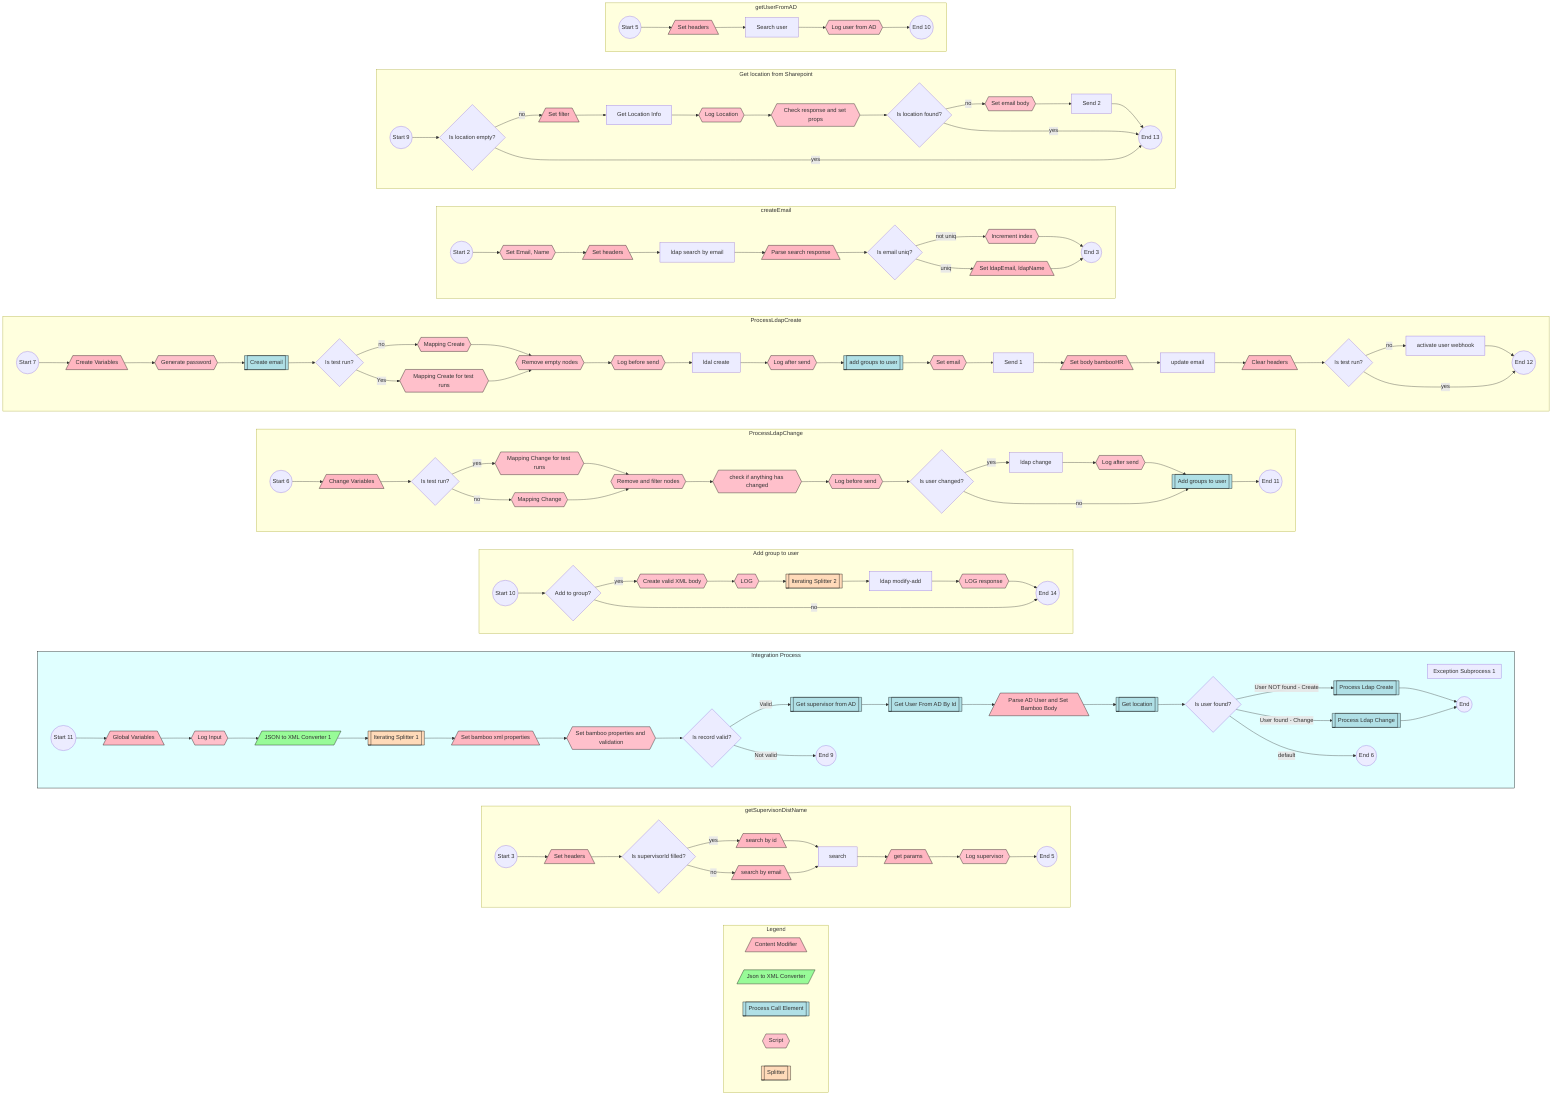 flowchart LR
subgraph Legend
  direction LR
      legendEnricher[/Content Modifier\]:::classEnricher

      legendJsonToXmlConverter[/Json to XML Converter/]:::classJsonToXmlConverter

      legendProcessCallElement[[Process Call Element]]:::classProcessCallElement

      legendScript{{Script}}:::classScript

      legendSplitter[[Splitter]]:::classSplitter

end
  subgraph Process_98956[getSupervisonDistName]
    direction LR
    StartEvent_98957((Start 3))
    EndEvent_98958((End 5))
    CallActivity_1462497{{Log supervisor}}:::classScript
    CallActivity_1462484[/search by id\]:::classEnricher
    CallActivity_98969[/get params\]:::classEnricher
    CallActivity_1462388[/Set headers\]:::classEnricher
    CallActivity_1462487[/search by email\]:::classEnricher
    ExclusiveGateway_1462481{Is supervisorId filled?}
    ServiceTask_98960[search]
    StartEvent_98957 --> CallActivity_1462388
    CallActivity_1462497 --> EndEvent_98958
    ServiceTask_98960 --> CallActivity_98969
    CallActivity_1462484 --> ServiceTask_98960
    CallActivity_98969 --> CallActivity_1462497
    CallActivity_1462388 --> ExclusiveGateway_1462481
    CallActivity_1462487 --> ServiceTask_98960
    ExclusiveGateway_1462481 -->|no|CallActivity_1462487
    ExclusiveGateway_1462481 -->|yes|CallActivity_1462484
  end
  subgraph Process_1[Integration Process]
    direction LR
    StartEvent_1462603((Start 11))
    EndEvent_1462386((End 9))
    EndEvent_98990((End 6))
    EndEvent_2((End))
    CallActivity_22{{Log Input}}:::classScript
    CallActivity_98899{{Set bamboo properties and validation}}:::classScript
    CallActivity_13[[Iterating Splitter 1]]:::classSplitter
    CallActivity_9[/JSON to XML Converter 1/]:::classJsonToXmlConverter
    CallActivity_1462449[[Get location]]:::classProcessCallElement
    CallActivity_1462428[[Process Ldap Create]]:::classProcessCallElement
    CallActivity_1462419[[Process Ldap Change]]:::classProcessCallElement
    CallActivity_98985[[Get supervisor from AD]]:::classProcessCallElement
    CallActivity_1462404[[Get User From AD By Id]]:::classProcessCallElement
    CallActivity_17[/Global Variables\]:::classEnricher
    CallActivity_4973[/Set bamboo xml properties\]:::classEnricher
    CallActivity_4975[/Parse AD User and Set Bamboo Body\]:::classEnricher
    ExclusiveGateway_4977{Is user found?}
    ExclusiveGateway_1462383{Is record valid?}
  subgraph SubProcess_213[Exception Subprocess 1]
    direction LR
  end
    CallActivity_22 --> CallActivity_9
    CallActivity_98899 --> ExclusiveGateway_1462383
    StartEvent_1462603 --> CallActivity_17
    CallActivity_13 --> CallActivity_4973
    CallActivity_9 --> CallActivity_13
    CallActivity_1462449 --> ExclusiveGateway_4977
    CallActivity_1462428 --> EndEvent_2
    CallActivity_1462419 --> EndEvent_2
    CallActivity_98985 --> CallActivity_1462404
    CallActivity_1462404 --> CallActivity_4975
    CallActivity_17 --> CallActivity_22
    CallActivity_4973 --> CallActivity_98899
    CallActivity_4975 --> CallActivity_1462449
    ExclusiveGateway_4977 -->|User NOT found - Create|CallActivity_1462428
    ExclusiveGateway_4977 -->|default|EndEvent_98990
    ExclusiveGateway_4977 -->|User found - Change|CallActivity_1462419
    ExclusiveGateway_1462383 -->|Not valid|EndEvent_1462386
    ExclusiveGateway_1462383 -->|Valid|CallActivity_98985
  end
  subgraph Process_1462506[Add group to user]
    direction LR
    StartEvent_1462507((Start 10))
    EndEvent_1462508((End 14))
    CallActivity_1462528{{LOG}}:::classScript
    CallActivity_1462522{{Create valid XML body}}:::classScript
    CallActivity_1462520{{LOG response}}:::classScript
    CallActivity_1462513[[Iterating Splitter 2]]:::classSplitter
    ExclusiveGateway_1462540{Add to group?}
    ServiceTask_1462517[ldap modify-add]
    StartEvent_1462507 --> ExclusiveGateway_1462540
    CallActivity_1462528 --> CallActivity_1462513
    CallActivity_1462522 --> CallActivity_1462528
    CallActivity_1462520 --> EndEvent_1462508
    ServiceTask_1462517 --> CallActivity_1462520
    CallActivity_1462513 --> ServiceTask_1462517
    ExclusiveGateway_1462540 -->|no|EndEvent_1462508
    ExclusiveGateway_1462540 -->|yes|CallActivity_1462522
  end
  subgraph Process_1462415[ProcessLdapChange]
    direction LR
    StartEvent_1462416((Start 6))
    EndEvent_1462417((End 11))
    CallActivity_1462439{{Mapping Change for test runs}}:::classScript
    CallActivity_4984{{Remove and filter nodes}}:::classScript
    CallActivity_1462479{{check if anything has changed}}:::classScript
    CallActivity_98893{{Log after send}}:::classScript
    CallActivity_4987{{Log before send}}:::classScript
    CallActivity_1462598{{Mapping Change}}:::classScript
    CallActivity_1462502[[Add groups to user]]:::classProcessCallElement
    CallActivity_4990[/Change Variables\]:::classEnricher
    ExclusiveGateway_1462594{Is test run?}
    ExclusiveGateway_1462544{Is user changed?}
    ServiceTask_98892[ldap change]
    StartEvent_1462416 --> CallActivity_4990
    CallActivity_1462439 --> CallActivity_4984
    CallActivity_4984 --> CallActivity_1462479
    CallActivity_1462479 --> CallActivity_4987
    CallActivity_98893 --> CallActivity_1462502
    CallActivity_4987 --> ExclusiveGateway_1462544
    CallActivity_1462598 --> CallActivity_4984
    ServiceTask_98892 --> CallActivity_98893
    CallActivity_1462502 --> EndEvent_1462417
    CallActivity_4990 --> ExclusiveGateway_1462594
    ExclusiveGateway_1462594 -->|no|CallActivity_1462598
    ExclusiveGateway_1462594 -->|yes|CallActivity_1462439
    ExclusiveGateway_1462544 -->|yes|ServiceTask_98892
    ExclusiveGateway_1462544 -->|no|CallActivity_1462502
  end
  subgraph Process_1462424[ProcessLdapCreate]
    direction LR
    StartEvent_1462425((Start 7))
    EndEvent_1462426((End 12))
    CallActivity_98946{{Generate password}}:::classScript
    CallActivity_4999{{Remove empty nodes}}:::classScript
    CallActivity_98994{{Set email}}:::classScript
    CallActivity_98884{{Log after send}}:::classScript
    CallActivity_5002{{Log before send}}:::classScript
    CallActivity_1462435{{Mapping Create}}:::classScript
    CallActivity_1462586{{Mapping Create for test runs}}:::classScript
    CallActivity_98924[[Create email]]:::classProcessCallElement
    CallActivity_1462526[[add groups to user]]:::classProcessCallElement
    CallActivity_4993[/Create Variables\]:::classEnricher
    CallActivity_99004[/Set body bambooHR\]:::classEnricher
    CallActivity_1462553[/Clear headers\]:::classEnricher
    ExclusiveGateway_1462583{Is test run?}
    ExclusiveGateway_1462589{Is test run?}
    ServiceTask_98886[ldal create]
    ServiceTask_1462548[activate user webhook]
    ServiceTask_99007[update email]
    ServiceTask_98996[Send 1]
    StartEvent_1462425 --> CallActivity_4993
    CallActivity_98946 --> CallActivity_98924
    CallActivity_4999 --> CallActivity_5002
    CallActivity_98994 --> ServiceTask_98996
    CallActivity_98884 --> CallActivity_1462526
    CallActivity_5002 --> ServiceTask_98886
    CallActivity_1462435 --> CallActivity_4999
    CallActivity_1462586 --> CallActivity_4999
    CallActivity_98924 --> ExclusiveGateway_1462583
    ServiceTask_98886 --> CallActivity_98884
    ServiceTask_1462548 --> EndEvent_1462426
    ServiceTask_99007 --> CallActivity_1462553
    ServiceTask_98996 --> CallActivity_99004
    CallActivity_1462526 --> CallActivity_98994
    CallActivity_4993 --> CallActivity_98946
    CallActivity_99004 --> ServiceTask_99007
    CallActivity_1462553 --> ExclusiveGateway_1462589
    ExclusiveGateway_1462583 -->|Yes|CallActivity_1462586
    ExclusiveGateway_1462583 -->|no|CallActivity_1462435
    ExclusiveGateway_1462589 -->|yes|EndEvent_1462426
    ExclusiveGateway_1462589 -->|no|ServiceTask_1462548
  end
  subgraph Process_98901[createEmail]
    direction LR
    StartEvent_98902((Start 2))
    EndEvent_98903((End 3))
    CallActivity_98918{{Set Email, Name}}:::classScript
    CallActivity_98941{{Increment index}}:::classScript
    CallActivity_98938[/Set ldapEmail, ldapName\]:::classEnricher
    CallActivity_98933[/Parse search response\]:::classEnricher
    CallActivity_1462406[/Set headers\]:::classEnricher
    ExclusiveGateway_98935{Is email uniq?}
    ServiceTask_98928[ldap search by email]
    StartEvent_98902 --> CallActivity_98918
    CallActivity_98918 --> CallActivity_1462406
    CallActivity_98941 --> EndEvent_98903
    ServiceTask_98928 --> CallActivity_98933
    CallActivity_98938 --> EndEvent_98903
    CallActivity_98933 --> ExclusiveGateway_98935
    CallActivity_1462406 --> ServiceTask_98928
    ExclusiveGateway_98935 -->|not uniq|CallActivity_98941
    ExclusiveGateway_98935 -->|uniq|CallActivity_98938
  end
  subgraph Process_1462451[Get location from Sharepoint]
    direction LR
    StartEvent_1462452((Start 9))
    EndEvent_1462453((End 13))
    CallActivity_1462472{{Set email body}}:::classScript
    CallActivity_1462463{{Log Location}}:::classScript
    CallActivity_1462466{{Check response and set props}}:::classScript
    CallActivity_1462455[/Set filter\]:::classEnricher
    ExclusiveGateway_1462469{Is location found?}
    ExclusiveGateway_1462490{Is location empty?}
    ServiceTask_1462458[Get Location Info]
    ServiceTask_1462474[Send 2]
    StartEvent_1462452 --> ExclusiveGateway_1462490
    CallActivity_1462472 --> ServiceTask_1462474
    CallActivity_1462463 --> CallActivity_1462466
    CallActivity_1462466 --> ExclusiveGateway_1462469
    ServiceTask_1462458 --> CallActivity_1462463
    ServiceTask_1462474 --> EndEvent_1462453
    CallActivity_1462455 --> ServiceTask_1462458
    ExclusiveGateway_1462469 -->|no|CallActivity_1462472
    ExclusiveGateway_1462469 -->|yes|EndEvent_1462453
    ExclusiveGateway_1462490 -->|yes|EndEvent_1462453
    ExclusiveGateway_1462490 -->|no|CallActivity_1462455
  end
  subgraph Process_1462392[getUserFromAD]
    direction LR
    StartEvent_1462393((Start 5))
    EndEvent_1462394((End 10))
    CallActivity_1462494{{Log user from AD}}:::classScript
    CallActivity_1462396[/Set headers\]:::classEnricher
    ServiceTask_1462399[Search user]
    StartEvent_1462393 --> CallActivity_1462396
    CallActivity_1462494 --> EndEvent_1462394
    ServiceTask_1462399 --> CallActivity_1462494
    CallActivity_1462396 --> ServiceTask_1462399
  end

classDef classSplitter stroke:#000,fill:#FFDAB9;
classDef classScript stroke:#000,fill:#FFC0CB;
classDef classJsonToXmlConverter stroke:#000,fill:#98FB98;
classDef classProcessCallElement stroke:#000,fill:#B0E0E6;
classDef classEnricher stroke:#000,fill:#FFB6C1;
style Process_1 fill:#E0FFFF,stroke:#000;